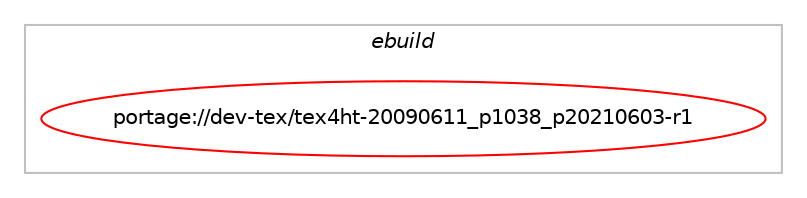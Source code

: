 digraph prolog {

# *************
# Graph options
# *************

newrank=true;
concentrate=true;
compound=true;
graph [rankdir=LR,fontname=Helvetica,fontsize=10,ranksep=1.5];#, ranksep=2.5, nodesep=0.2];
edge  [arrowhead=vee];
node  [fontname=Helvetica,fontsize=10];

# **********
# The ebuild
# **********

subgraph cluster_leftcol {
color=gray;
label=<<i>ebuild</i>>;
id [label="portage://dev-tex/tex4ht-20090611_p1038_p20210603-r1", color=red, width=4, href="../dev-tex/tex4ht-20090611_p1038_p20210603-r1.svg"];
}

# ****************
# The dependencies
# ****************

subgraph cluster_midcol {
color=gray;
label=<<i>dependencies</i>>;
subgraph cluster_compile {
fillcolor="#eeeeee";
style=filled;
label=<<i>compile</i>>;
# *** BEGIN UNKNOWN DEPENDENCY TYPE (TODO) ***
# id -> equal(use_conditional_group(positive,java,portage://dev-tex/tex4ht-20090611_p1038_p20210603-r1,[package_dependency(portage://dev-tex/tex4ht-20090611_p1038_p20210603-r1,install,no,dev-java,java-config,greaterequal,[2.2.0,,-r3,2.2.0-r3],[],[])]))
# *** END UNKNOWN DEPENDENCY TYPE (TODO) ***

# *** BEGIN UNKNOWN DEPENDENCY TYPE (TODO) ***
# id -> equal(use_conditional_group(positive,java,portage://dev-tex/tex4ht-20090611_p1038_p20210603-r1,[package_dependency(portage://dev-tex/tex4ht-20090611_p1038_p20210603-r1,install,no,virtual,jdk,greaterequal,[1.8,,,1.8],any_different_slot,[])]))
# *** END UNKNOWN DEPENDENCY TYPE (TODO) ***

# *** BEGIN UNKNOWN DEPENDENCY TYPE (TODO) ***
# id -> equal(package_dependency(portage://dev-tex/tex4ht-20090611_p1038_p20210603-r1,install,no,dev-libs,kpathsea,none,[,,],[],[]))
# *** END UNKNOWN DEPENDENCY TYPE (TODO) ***

}
subgraph cluster_compileandrun {
fillcolor="#eeeeee";
style=filled;
label=<<i>compile and run</i>>;
}
subgraph cluster_run {
fillcolor="#eeeeee";
style=filled;
label=<<i>run</i>>;
# *** BEGIN UNKNOWN DEPENDENCY TYPE (TODO) ***
# id -> equal(use_conditional_group(positive,java,portage://dev-tex/tex4ht-20090611_p1038_p20210603-r1,[package_dependency(portage://dev-tex/tex4ht-20090611_p1038_p20210603-r1,run,no,dev-java,java-config,greaterequal,[2.2.0,,-r3,2.2.0-r3],[],[])]))
# *** END UNKNOWN DEPENDENCY TYPE (TODO) ***

# *** BEGIN UNKNOWN DEPENDENCY TYPE (TODO) ***
# id -> equal(use_conditional_group(positive,java,portage://dev-tex/tex4ht-20090611_p1038_p20210603-r1,[package_dependency(portage://dev-tex/tex4ht-20090611_p1038_p20210603-r1,run,no,virtual,jre,greaterequal,[1.8,,,1.8],any_different_slot,[])]))
# *** END UNKNOWN DEPENDENCY TYPE (TODO) ***

# *** BEGIN UNKNOWN DEPENDENCY TYPE (TODO) ***
# id -> equal(package_dependency(portage://dev-tex/tex4ht-20090611_p1038_p20210603-r1,run,no,app-text,ghostscript-gpl,none,[,,],[],[]))
# *** END UNKNOWN DEPENDENCY TYPE (TODO) ***

# *** BEGIN UNKNOWN DEPENDENCY TYPE (TODO) ***
# id -> equal(package_dependency(portage://dev-tex/tex4ht-20090611_p1038_p20210603-r1,run,no,dev-libs,kpathsea,none,[,,],[],[]))
# *** END UNKNOWN DEPENDENCY TYPE (TODO) ***

# *** BEGIN UNKNOWN DEPENDENCY TYPE (TODO) ***
# id -> equal(package_dependency(portage://dev-tex/tex4ht-20090611_p1038_p20210603-r1,run,no,media-gfx,imagemagick,none,[,,],[],[]))
# *** END UNKNOWN DEPENDENCY TYPE (TODO) ***

# *** BEGIN UNKNOWN DEPENDENCY TYPE (TODO) ***
# id -> equal(package_dependency(portage://dev-tex/tex4ht-20090611_p1038_p20210603-r1,run,no,virtual,latex-base,none,[,,],[],[]))
# *** END UNKNOWN DEPENDENCY TYPE (TODO) ***

}
}

# **************
# The candidates
# **************

subgraph cluster_choices {
rank=same;
color=gray;
label=<<i>candidates</i>>;

}

}
